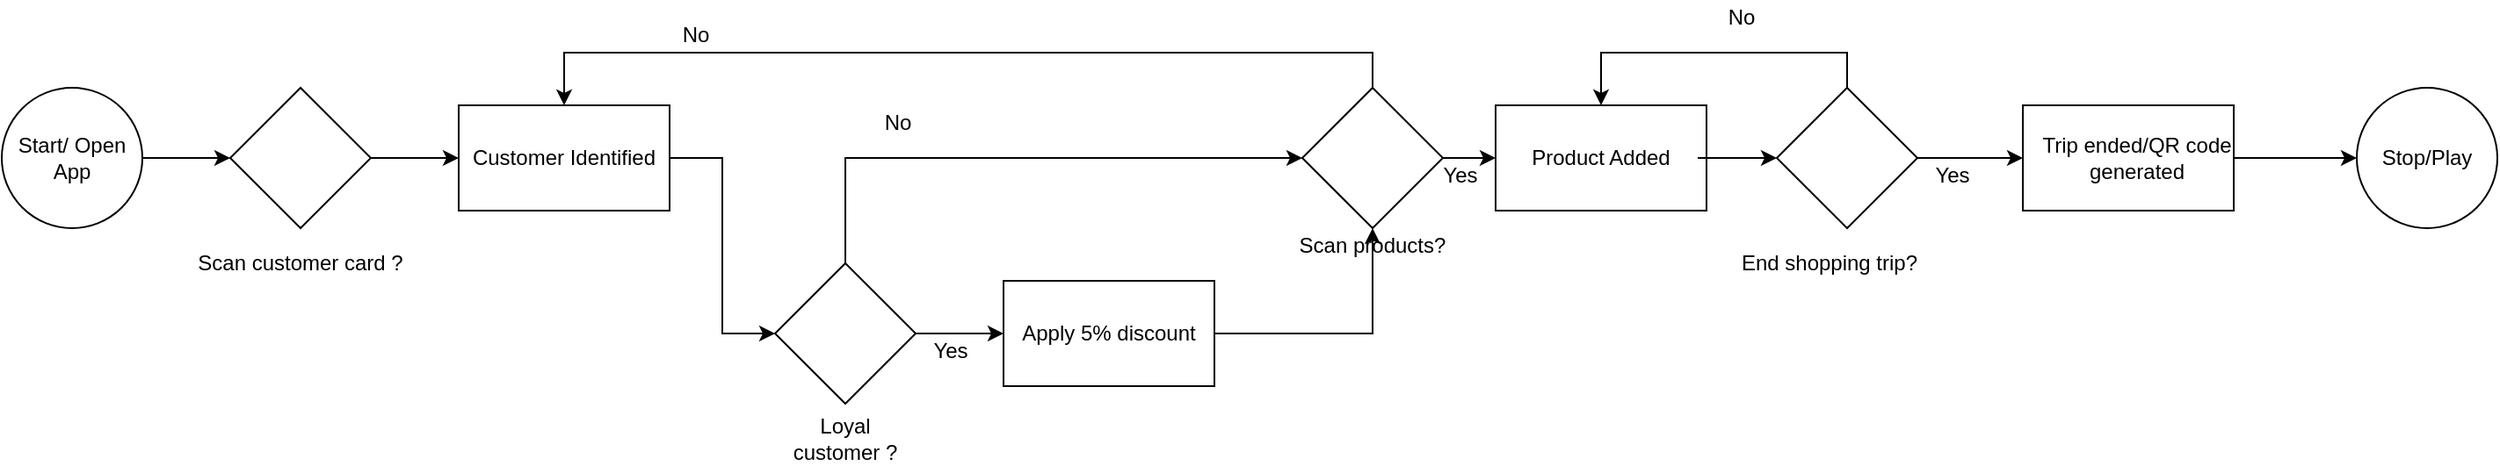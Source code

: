 <mxfile version="13.1.0" type="github"><diagram id="37HTpSoBATjQqEY4g6XU" name="Page-1"><mxGraphModel dx="2048" dy="578" grid="1" gridSize="10" guides="1" tooltips="1" connect="1" arrows="1" fold="1" page="1" pageScale="1" pageWidth="827" pageHeight="1169" math="0" shadow="0"><root><mxCell id="0"/><mxCell id="1" parent="0"/><mxCell id="c4KimmlyTE-EA6WgLZoS-1" value="" style="ellipse;whiteSpace=wrap;html=1;aspect=fixed;" vertex="1" parent="1"><mxGeometry x="-300" y="190" width="80" height="80" as="geometry"/></mxCell><mxCell id="c4KimmlyTE-EA6WgLZoS-2" value="Start/ Open App" style="text;html=1;strokeColor=none;fillColor=none;align=center;verticalAlign=middle;whiteSpace=wrap;rounded=0;" vertex="1" parent="1"><mxGeometry x="-295" y="210" width="70" height="40" as="geometry"/></mxCell><mxCell id="c4KimmlyTE-EA6WgLZoS-3" value="" style="endArrow=classic;html=1;entryX=0;entryY=0.5;entryDx=0;entryDy=0;exitX=1;exitY=0.5;exitDx=0;exitDy=0;" edge="1" parent="1" source="c4KimmlyTE-EA6WgLZoS-1" target="c4KimmlyTE-EA6WgLZoS-4"><mxGeometry width="50" height="50" relative="1" as="geometry"><mxPoint x="70" y="290" as="sourcePoint"/><mxPoint x="120" y="240" as="targetPoint"/></mxGeometry></mxCell><mxCell id="c4KimmlyTE-EA6WgLZoS-9" value="" style="edgeStyle=orthogonalEdgeStyle;rounded=0;orthogonalLoop=1;jettySize=auto;html=1;entryX=0;entryY=0.5;entryDx=0;entryDy=0;" edge="1" parent="1" source="c4KimmlyTE-EA6WgLZoS-4" target="c4KimmlyTE-EA6WgLZoS-7"><mxGeometry relative="1" as="geometry"/></mxCell><mxCell id="c4KimmlyTE-EA6WgLZoS-4" value="" style="rhombus;whiteSpace=wrap;html=1;" vertex="1" parent="1"><mxGeometry x="-170" y="190" width="80" height="80" as="geometry"/></mxCell><mxCell id="c4KimmlyTE-EA6WgLZoS-5" value="Scan customer card ?" style="text;html=1;strokeColor=none;fillColor=none;align=center;verticalAlign=middle;whiteSpace=wrap;rounded=0;" vertex="1" parent="1"><mxGeometry x="-190" y="280" width="120" height="20" as="geometry"/></mxCell><mxCell id="c4KimmlyTE-EA6WgLZoS-39" value="" style="edgeStyle=orthogonalEdgeStyle;rounded=0;orthogonalLoop=1;jettySize=auto;html=1;entryX=0;entryY=0.5;entryDx=0;entryDy=0;" edge="1" parent="1" source="c4KimmlyTE-EA6WgLZoS-7" target="c4KimmlyTE-EA6WgLZoS-36"><mxGeometry relative="1" as="geometry"/></mxCell><mxCell id="c4KimmlyTE-EA6WgLZoS-7" value="" style="rounded=0;whiteSpace=wrap;html=1;" vertex="1" parent="1"><mxGeometry x="-40" y="200" width="120" height="60" as="geometry"/></mxCell><mxCell id="c4KimmlyTE-EA6WgLZoS-8" value="Customer Identified" style="text;html=1;strokeColor=none;fillColor=none;align=center;verticalAlign=middle;whiteSpace=wrap;rounded=0;" vertex="1" parent="1"><mxGeometry x="-35" y="220" width="110" height="20" as="geometry"/></mxCell><mxCell id="c4KimmlyTE-EA6WgLZoS-14" style="edgeStyle=orthogonalEdgeStyle;rounded=0;orthogonalLoop=1;jettySize=auto;html=1;exitX=0.5;exitY=0;exitDx=0;exitDy=0;entryX=0.5;entryY=0;entryDx=0;entryDy=0;" edge="1" parent="1" source="c4KimmlyTE-EA6WgLZoS-10" target="c4KimmlyTE-EA6WgLZoS-7"><mxGeometry relative="1" as="geometry"/></mxCell><mxCell id="c4KimmlyTE-EA6WgLZoS-20" value="" style="edgeStyle=orthogonalEdgeStyle;rounded=0;orthogonalLoop=1;jettySize=auto;html=1;" edge="1" parent="1" source="c4KimmlyTE-EA6WgLZoS-10" target="c4KimmlyTE-EA6WgLZoS-19"><mxGeometry relative="1" as="geometry"/></mxCell><mxCell id="c4KimmlyTE-EA6WgLZoS-10" value="" style="rhombus;whiteSpace=wrap;html=1;" vertex="1" parent="1"><mxGeometry x="440" y="190" width="80" height="80" as="geometry"/></mxCell><mxCell id="c4KimmlyTE-EA6WgLZoS-15" value="No" style="text;html=1;strokeColor=none;fillColor=none;align=center;verticalAlign=middle;whiteSpace=wrap;rounded=0;" vertex="1" parent="1"><mxGeometry x="75" y="150" width="40" height="20" as="geometry"/></mxCell><mxCell id="c4KimmlyTE-EA6WgLZoS-16" value="Scan products?" style="text;html=1;strokeColor=none;fillColor=none;align=center;verticalAlign=middle;whiteSpace=wrap;rounded=0;" vertex="1" parent="1"><mxGeometry x="430" y="270" width="100" height="20" as="geometry"/></mxCell><mxCell id="c4KimmlyTE-EA6WgLZoS-19" value="" style="rounded=0;whiteSpace=wrap;html=1;" vertex="1" parent="1"><mxGeometry x="550" y="200" width="120" height="60" as="geometry"/></mxCell><mxCell id="c4KimmlyTE-EA6WgLZoS-26" value="" style="edgeStyle=orthogonalEdgeStyle;rounded=0;orthogonalLoop=1;jettySize=auto;html=1;" edge="1" parent="1" source="c4KimmlyTE-EA6WgLZoS-21" target="c4KimmlyTE-EA6WgLZoS-25"><mxGeometry relative="1" as="geometry"/></mxCell><mxCell id="c4KimmlyTE-EA6WgLZoS-21" value="Product Added" style="text;html=1;strokeColor=none;fillColor=none;align=center;verticalAlign=middle;whiteSpace=wrap;rounded=0;" vertex="1" parent="1"><mxGeometry x="555" y="220" width="110" height="20" as="geometry"/></mxCell><mxCell id="c4KimmlyTE-EA6WgLZoS-22" value="Yes" style="text;html=1;strokeColor=none;fillColor=none;align=center;verticalAlign=middle;whiteSpace=wrap;rounded=0;" vertex="1" parent="1"><mxGeometry x="510" y="230" width="40" height="20" as="geometry"/></mxCell><mxCell id="c4KimmlyTE-EA6WgLZoS-28" style="edgeStyle=orthogonalEdgeStyle;rounded=0;orthogonalLoop=1;jettySize=auto;html=1;exitX=0.5;exitY=0;exitDx=0;exitDy=0;entryX=0.5;entryY=0;entryDx=0;entryDy=0;" edge="1" parent="1" source="c4KimmlyTE-EA6WgLZoS-25" target="c4KimmlyTE-EA6WgLZoS-19"><mxGeometry relative="1" as="geometry"/></mxCell><mxCell id="c4KimmlyTE-EA6WgLZoS-31" value="" style="edgeStyle=orthogonalEdgeStyle;rounded=0;orthogonalLoop=1;jettySize=auto;html=1;" edge="1" parent="1" source="c4KimmlyTE-EA6WgLZoS-25" target="c4KimmlyTE-EA6WgLZoS-30"><mxGeometry relative="1" as="geometry"/></mxCell><mxCell id="c4KimmlyTE-EA6WgLZoS-25" value="" style="rhombus;whiteSpace=wrap;html=1;" vertex="1" parent="1"><mxGeometry x="710" y="190" width="80" height="80" as="geometry"/></mxCell><mxCell id="c4KimmlyTE-EA6WgLZoS-27" value="End shopping trip?" style="text;html=1;strokeColor=none;fillColor=none;align=center;verticalAlign=middle;whiteSpace=wrap;rounded=0;" vertex="1" parent="1"><mxGeometry x="680" y="280" width="120" height="20" as="geometry"/></mxCell><mxCell id="c4KimmlyTE-EA6WgLZoS-29" value="No" style="text;html=1;strokeColor=none;fillColor=none;align=center;verticalAlign=middle;whiteSpace=wrap;rounded=0;" vertex="1" parent="1"><mxGeometry x="670" y="140" width="40" height="20" as="geometry"/></mxCell><mxCell id="c4KimmlyTE-EA6WgLZoS-30" value="" style="rounded=0;whiteSpace=wrap;html=1;" vertex="1" parent="1"><mxGeometry x="850" y="200" width="120" height="60" as="geometry"/></mxCell><mxCell id="c4KimmlyTE-EA6WgLZoS-34" value="" style="edgeStyle=orthogonalEdgeStyle;rounded=0;orthogonalLoop=1;jettySize=auto;html=1;" edge="1" parent="1" source="c4KimmlyTE-EA6WgLZoS-32" target="c4KimmlyTE-EA6WgLZoS-33"><mxGeometry relative="1" as="geometry"/></mxCell><mxCell id="c4KimmlyTE-EA6WgLZoS-32" value="Trip ended/QR code generated" style="text;html=1;strokeColor=none;fillColor=none;align=center;verticalAlign=middle;whiteSpace=wrap;rounded=0;" vertex="1" parent="1"><mxGeometry x="860" y="220" width="110" height="20" as="geometry"/></mxCell><mxCell id="c4KimmlyTE-EA6WgLZoS-33" value="" style="ellipse;whiteSpace=wrap;html=1;aspect=fixed;" vertex="1" parent="1"><mxGeometry x="1040" y="190" width="80" height="80" as="geometry"/></mxCell><mxCell id="c4KimmlyTE-EA6WgLZoS-35" value="Stop/Play" style="text;html=1;strokeColor=none;fillColor=none;align=center;verticalAlign=middle;whiteSpace=wrap;rounded=0;" vertex="1" parent="1"><mxGeometry x="1060" y="220" width="40" height="20" as="geometry"/></mxCell><mxCell id="c4KimmlyTE-EA6WgLZoS-40" value="" style="edgeStyle=orthogonalEdgeStyle;rounded=0;orthogonalLoop=1;jettySize=auto;html=1;" edge="1" parent="1" source="c4KimmlyTE-EA6WgLZoS-36" target="c4KimmlyTE-EA6WgLZoS-38"><mxGeometry relative="1" as="geometry"/></mxCell><mxCell id="c4KimmlyTE-EA6WgLZoS-45" style="edgeStyle=orthogonalEdgeStyle;rounded=0;orthogonalLoop=1;jettySize=auto;html=1;exitX=0.5;exitY=0;exitDx=0;exitDy=0;entryX=0;entryY=0.5;entryDx=0;entryDy=0;" edge="1" parent="1" source="c4KimmlyTE-EA6WgLZoS-36" target="c4KimmlyTE-EA6WgLZoS-10"><mxGeometry relative="1" as="geometry"/></mxCell><mxCell id="c4KimmlyTE-EA6WgLZoS-36" value="" style="rhombus;whiteSpace=wrap;html=1;" vertex="1" parent="1"><mxGeometry x="140" y="290" width="80" height="80" as="geometry"/></mxCell><mxCell id="c4KimmlyTE-EA6WgLZoS-37" value="Loyal customer ?" style="text;html=1;strokeColor=none;fillColor=none;align=center;verticalAlign=middle;whiteSpace=wrap;rounded=0;" vertex="1" parent="1"><mxGeometry x="140" y="380" width="80" height="20" as="geometry"/></mxCell><mxCell id="c4KimmlyTE-EA6WgLZoS-43" value="" style="edgeStyle=orthogonalEdgeStyle;rounded=0;orthogonalLoop=1;jettySize=auto;html=1;" edge="1" parent="1" source="c4KimmlyTE-EA6WgLZoS-38" target="c4KimmlyTE-EA6WgLZoS-10"><mxGeometry relative="1" as="geometry"/></mxCell><mxCell id="c4KimmlyTE-EA6WgLZoS-38" value="Apply 5% discount" style="rounded=0;whiteSpace=wrap;html=1;" vertex="1" parent="1"><mxGeometry x="270" y="300" width="120" height="60" as="geometry"/></mxCell><mxCell id="c4KimmlyTE-EA6WgLZoS-41" value="Yes" style="text;html=1;strokeColor=none;fillColor=none;align=center;verticalAlign=middle;whiteSpace=wrap;rounded=0;" vertex="1" parent="1"><mxGeometry x="220" y="330" width="40" height="20" as="geometry"/></mxCell><mxCell id="c4KimmlyTE-EA6WgLZoS-44" value="Yes" style="text;html=1;strokeColor=none;fillColor=none;align=center;verticalAlign=middle;whiteSpace=wrap;rounded=0;" vertex="1" parent="1"><mxGeometry x="790" y="230" width="40" height="20" as="geometry"/></mxCell><mxCell id="c4KimmlyTE-EA6WgLZoS-46" value="No" style="text;html=1;strokeColor=none;fillColor=none;align=center;verticalAlign=middle;whiteSpace=wrap;rounded=0;" vertex="1" parent="1"><mxGeometry x="190" y="200" width="40" height="20" as="geometry"/></mxCell></root></mxGraphModel></diagram></mxfile>